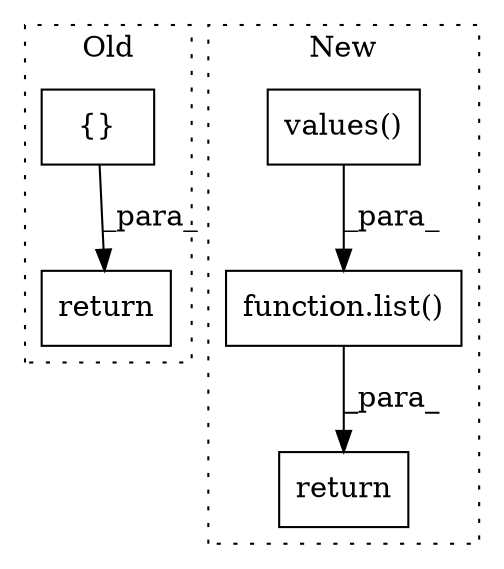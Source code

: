 digraph G {
subgraph cluster0 {
1 [label="return" a="93" s="3816" l="7" shape="box"];
5 [label="{}" a="95" s="3847,3888" l="14,10" shape="box"];
label = "Old";
style="dotted";
}
subgraph cluster1 {
2 [label="values()" a="75" s="3583" l="23" shape="box"];
3 [label="function.list()" a="75" s="3578,3606" l="5,1" shape="box"];
4 [label="return" a="93" s="3659" l="7" shape="box"];
label = "New";
style="dotted";
}
2 -> 3 [label="_para_"];
3 -> 4 [label="_para_"];
5 -> 1 [label="_para_"];
}